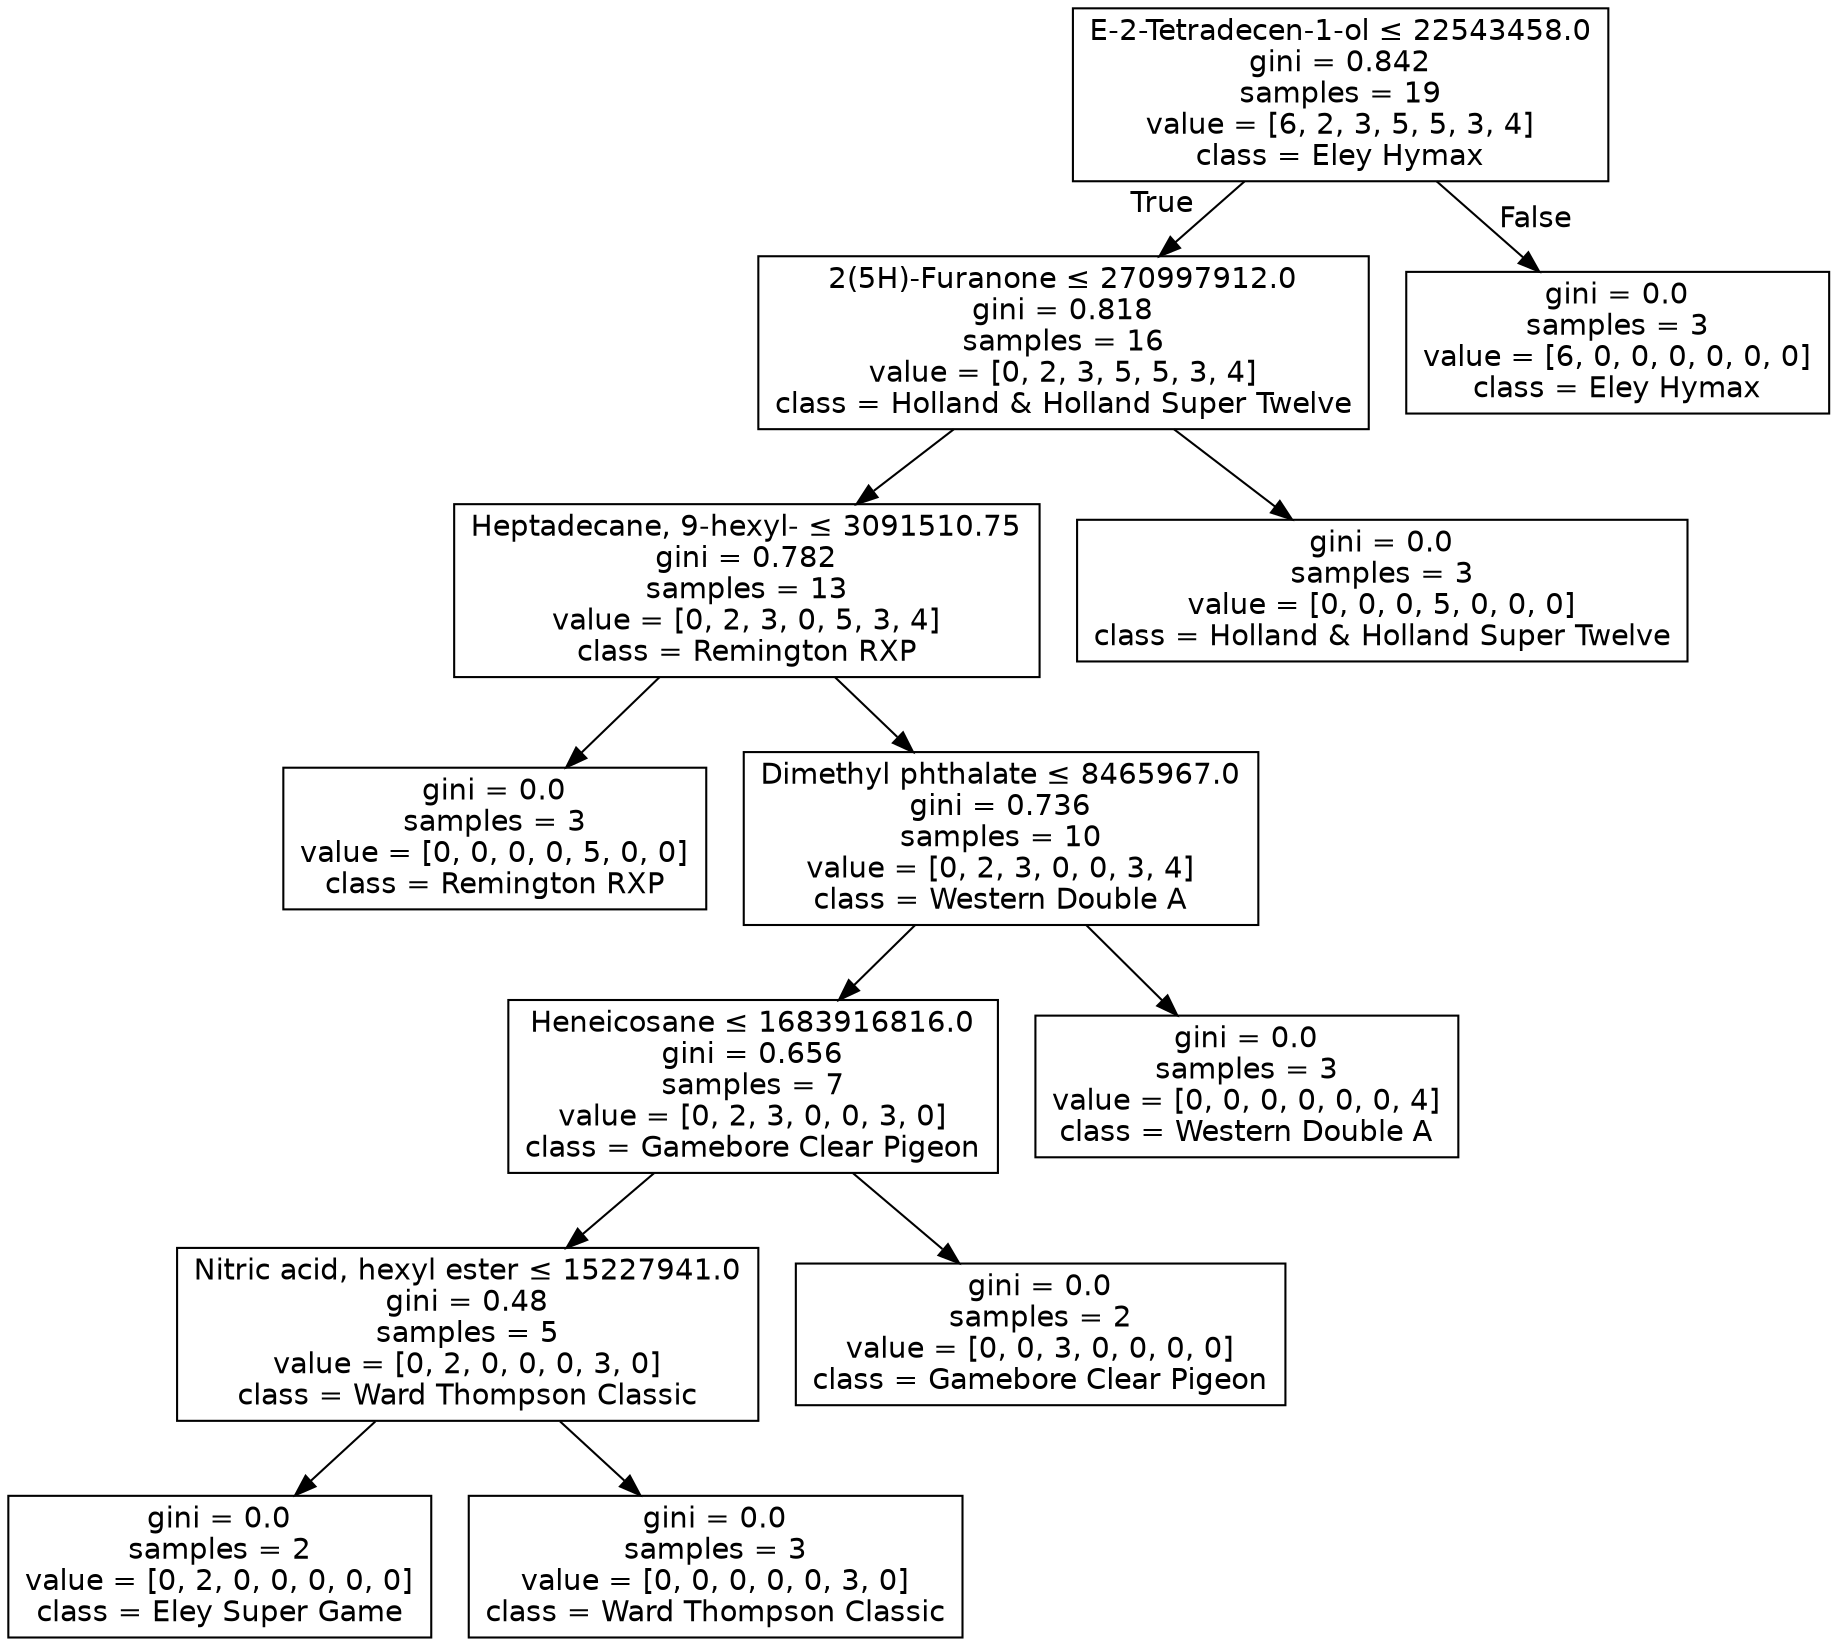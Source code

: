 digraph Tree {
node [shape=box, fontname="helvetica"] ;
edge [fontname="helvetica"] ;
0 [label=<E-2-Tetradecen-1-ol &le; 22543458.0<br/>gini = 0.842<br/>samples = 19<br/>value = [6, 2, 3, 5, 5, 3, 4]<br/>class = Eley Hymax>] ;
1 [label=<2(5H)-Furanone &le; 270997912.0<br/>gini = 0.818<br/>samples = 16<br/>value = [0, 2, 3, 5, 5, 3, 4]<br/>class = Holland &amp; Holland Super Twelve>] ;
0 -> 1 [labeldistance=2.5, labelangle=45, headlabel="True"] ;
2 [label=<Heptadecane, 9-hexyl- &le; 3091510.75<br/>gini = 0.782<br/>samples = 13<br/>value = [0, 2, 3, 0, 5, 3, 4]<br/>class = Remington RXP>] ;
1 -> 2 ;
3 [label=<gini = 0.0<br/>samples = 3<br/>value = [0, 0, 0, 0, 5, 0, 0]<br/>class = Remington RXP>] ;
2 -> 3 ;
4 [label=<Dimethyl phthalate &le; 8465967.0<br/>gini = 0.736<br/>samples = 10<br/>value = [0, 2, 3, 0, 0, 3, 4]<br/>class = Western Double A>] ;
2 -> 4 ;
5 [label=<Heneicosane &le; 1683916816.0<br/>gini = 0.656<br/>samples = 7<br/>value = [0, 2, 3, 0, 0, 3, 0]<br/>class = Gamebore Clear Pigeon>] ;
4 -> 5 ;
6 [label=<Nitric acid, hexyl ester &le; 15227941.0<br/>gini = 0.48<br/>samples = 5<br/>value = [0, 2, 0, 0, 0, 3, 0]<br/>class = Ward Thompson Classic>] ;
5 -> 6 ;
7 [label=<gini = 0.0<br/>samples = 2<br/>value = [0, 2, 0, 0, 0, 0, 0]<br/>class = Eley Super Game>] ;
6 -> 7 ;
8 [label=<gini = 0.0<br/>samples = 3<br/>value = [0, 0, 0, 0, 0, 3, 0]<br/>class = Ward Thompson Classic>] ;
6 -> 8 ;
9 [label=<gini = 0.0<br/>samples = 2<br/>value = [0, 0, 3, 0, 0, 0, 0]<br/>class = Gamebore Clear Pigeon>] ;
5 -> 9 ;
10 [label=<gini = 0.0<br/>samples = 3<br/>value = [0, 0, 0, 0, 0, 0, 4]<br/>class = Western Double A>] ;
4 -> 10 ;
11 [label=<gini = 0.0<br/>samples = 3<br/>value = [0, 0, 0, 5, 0, 0, 0]<br/>class = Holland &amp; Holland Super Twelve>] ;
1 -> 11 ;
12 [label=<gini = 0.0<br/>samples = 3<br/>value = [6, 0, 0, 0, 0, 0, 0]<br/>class = Eley Hymax>] ;
0 -> 12 [labeldistance=2.5, labelangle=-45, headlabel="False"] ;
}
